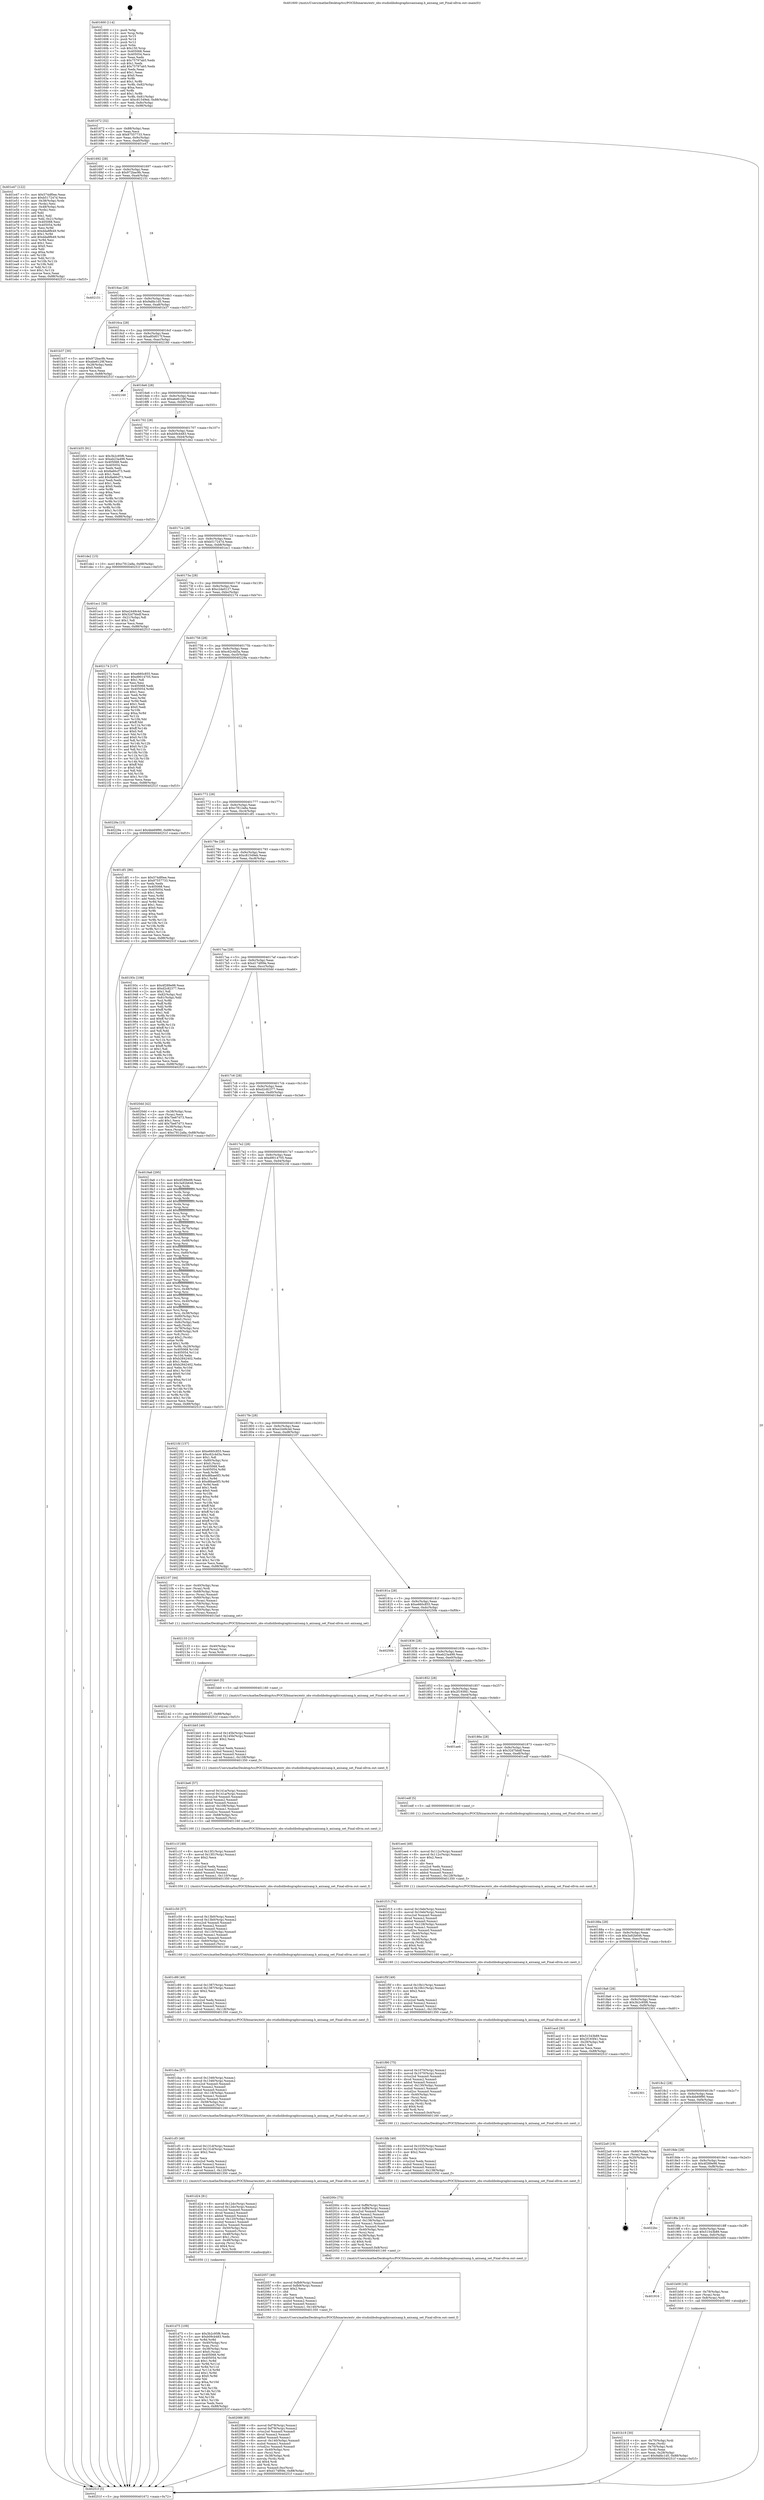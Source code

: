 digraph "0x401600" {
  label = "0x401600 (/mnt/c/Users/mathe/Desktop/tcc/POCII/binaries/extr_obs-studiolibobsgraphicsaxisang.h_axisang_set_Final-ollvm.out::main(0))"
  labelloc = "t"
  node[shape=record]

  Entry [label="",width=0.3,height=0.3,shape=circle,fillcolor=black,style=filled]
  "0x401672" [label="{
     0x401672 [32]\l
     | [instrs]\l
     &nbsp;&nbsp;0x401672 \<+6\>: mov -0x88(%rbp),%eax\l
     &nbsp;&nbsp;0x401678 \<+2\>: mov %eax,%ecx\l
     &nbsp;&nbsp;0x40167a \<+6\>: sub $0x87557733,%ecx\l
     &nbsp;&nbsp;0x401680 \<+6\>: mov %eax,-0x9c(%rbp)\l
     &nbsp;&nbsp;0x401686 \<+6\>: mov %ecx,-0xa0(%rbp)\l
     &nbsp;&nbsp;0x40168c \<+6\>: je 0000000000401e47 \<main+0x847\>\l
  }"]
  "0x401e47" [label="{
     0x401e47 [122]\l
     | [instrs]\l
     &nbsp;&nbsp;0x401e47 \<+5\>: mov $0x574df0ee,%eax\l
     &nbsp;&nbsp;0x401e4c \<+5\>: mov $0xb517247d,%ecx\l
     &nbsp;&nbsp;0x401e51 \<+4\>: mov -0x38(%rbp),%rdx\l
     &nbsp;&nbsp;0x401e55 \<+2\>: mov (%rdx),%esi\l
     &nbsp;&nbsp;0x401e57 \<+4\>: mov -0x48(%rbp),%rdx\l
     &nbsp;&nbsp;0x401e5b \<+2\>: cmp (%rdx),%esi\l
     &nbsp;&nbsp;0x401e5d \<+4\>: setl %dil\l
     &nbsp;&nbsp;0x401e61 \<+4\>: and $0x1,%dil\l
     &nbsp;&nbsp;0x401e65 \<+4\>: mov %dil,-0x21(%rbp)\l
     &nbsp;&nbsp;0x401e69 \<+7\>: mov 0x405068,%esi\l
     &nbsp;&nbsp;0x401e70 \<+8\>: mov 0x405054,%r8d\l
     &nbsp;&nbsp;0x401e78 \<+3\>: mov %esi,%r9d\l
     &nbsp;&nbsp;0x401e7b \<+7\>: sub $0xdda8fb49,%r9d\l
     &nbsp;&nbsp;0x401e82 \<+4\>: sub $0x1,%r9d\l
     &nbsp;&nbsp;0x401e86 \<+7\>: add $0xdda8fb49,%r9d\l
     &nbsp;&nbsp;0x401e8d \<+4\>: imul %r9d,%esi\l
     &nbsp;&nbsp;0x401e91 \<+3\>: and $0x1,%esi\l
     &nbsp;&nbsp;0x401e94 \<+3\>: cmp $0x0,%esi\l
     &nbsp;&nbsp;0x401e97 \<+4\>: sete %dil\l
     &nbsp;&nbsp;0x401e9b \<+4\>: cmp $0xa,%r8d\l
     &nbsp;&nbsp;0x401e9f \<+4\>: setl %r10b\l
     &nbsp;&nbsp;0x401ea3 \<+3\>: mov %dil,%r11b\l
     &nbsp;&nbsp;0x401ea6 \<+3\>: and %r10b,%r11b\l
     &nbsp;&nbsp;0x401ea9 \<+3\>: xor %r10b,%dil\l
     &nbsp;&nbsp;0x401eac \<+3\>: or %dil,%r11b\l
     &nbsp;&nbsp;0x401eaf \<+4\>: test $0x1,%r11b\l
     &nbsp;&nbsp;0x401eb3 \<+3\>: cmovne %ecx,%eax\l
     &nbsp;&nbsp;0x401eb6 \<+6\>: mov %eax,-0x88(%rbp)\l
     &nbsp;&nbsp;0x401ebc \<+5\>: jmp 000000000040251f \<main+0xf1f\>\l
  }"]
  "0x401692" [label="{
     0x401692 [28]\l
     | [instrs]\l
     &nbsp;&nbsp;0x401692 \<+5\>: jmp 0000000000401697 \<main+0x97\>\l
     &nbsp;&nbsp;0x401697 \<+6\>: mov -0x9c(%rbp),%eax\l
     &nbsp;&nbsp;0x40169d \<+5\>: sub $0x972bac9b,%eax\l
     &nbsp;&nbsp;0x4016a2 \<+6\>: mov %eax,-0xa4(%rbp)\l
     &nbsp;&nbsp;0x4016a8 \<+6\>: je 0000000000402151 \<main+0xb51\>\l
  }"]
  Exit [label="",width=0.3,height=0.3,shape=circle,fillcolor=black,style=filled,peripheries=2]
  "0x402151" [label="{
     0x402151\l
  }", style=dashed]
  "0x4016ae" [label="{
     0x4016ae [28]\l
     | [instrs]\l
     &nbsp;&nbsp;0x4016ae \<+5\>: jmp 00000000004016b3 \<main+0xb3\>\l
     &nbsp;&nbsp;0x4016b3 \<+6\>: mov -0x9c(%rbp),%eax\l
     &nbsp;&nbsp;0x4016b9 \<+5\>: sub $0x9afdc1d5,%eax\l
     &nbsp;&nbsp;0x4016be \<+6\>: mov %eax,-0xa8(%rbp)\l
     &nbsp;&nbsp;0x4016c4 \<+6\>: je 0000000000401b37 \<main+0x537\>\l
  }"]
  "0x402142" [label="{
     0x402142 [15]\l
     | [instrs]\l
     &nbsp;&nbsp;0x402142 \<+10\>: movl $0xc2de0127,-0x88(%rbp)\l
     &nbsp;&nbsp;0x40214c \<+5\>: jmp 000000000040251f \<main+0xf1f\>\l
  }"]
  "0x401b37" [label="{
     0x401b37 [30]\l
     | [instrs]\l
     &nbsp;&nbsp;0x401b37 \<+5\>: mov $0x972bac9b,%eax\l
     &nbsp;&nbsp;0x401b3c \<+5\>: mov $0xabe6129f,%ecx\l
     &nbsp;&nbsp;0x401b41 \<+3\>: mov -0x28(%rbp),%edx\l
     &nbsp;&nbsp;0x401b44 \<+3\>: cmp $0x0,%edx\l
     &nbsp;&nbsp;0x401b47 \<+3\>: cmove %ecx,%eax\l
     &nbsp;&nbsp;0x401b4a \<+6\>: mov %eax,-0x88(%rbp)\l
     &nbsp;&nbsp;0x401b50 \<+5\>: jmp 000000000040251f \<main+0xf1f\>\l
  }"]
  "0x4016ca" [label="{
     0x4016ca [28]\l
     | [instrs]\l
     &nbsp;&nbsp;0x4016ca \<+5\>: jmp 00000000004016cf \<main+0xcf\>\l
     &nbsp;&nbsp;0x4016cf \<+6\>: mov -0x9c(%rbp),%eax\l
     &nbsp;&nbsp;0x4016d5 \<+5\>: sub $0xa85d017f,%eax\l
     &nbsp;&nbsp;0x4016da \<+6\>: mov %eax,-0xac(%rbp)\l
     &nbsp;&nbsp;0x4016e0 \<+6\>: je 0000000000402160 \<main+0xb60\>\l
  }"]
  "0x402133" [label="{
     0x402133 [15]\l
     | [instrs]\l
     &nbsp;&nbsp;0x402133 \<+4\>: mov -0x40(%rbp),%rax\l
     &nbsp;&nbsp;0x402137 \<+3\>: mov (%rax),%rax\l
     &nbsp;&nbsp;0x40213a \<+3\>: mov %rax,%rdi\l
     &nbsp;&nbsp;0x40213d \<+5\>: call 0000000000401030 \<free@plt\>\l
     | [calls]\l
     &nbsp;&nbsp;0x401030 \{1\} (unknown)\l
  }"]
  "0x402160" [label="{
     0x402160\l
  }", style=dashed]
  "0x4016e6" [label="{
     0x4016e6 [28]\l
     | [instrs]\l
     &nbsp;&nbsp;0x4016e6 \<+5\>: jmp 00000000004016eb \<main+0xeb\>\l
     &nbsp;&nbsp;0x4016eb \<+6\>: mov -0x9c(%rbp),%eax\l
     &nbsp;&nbsp;0x4016f1 \<+5\>: sub $0xabe6129f,%eax\l
     &nbsp;&nbsp;0x4016f6 \<+6\>: mov %eax,-0xb0(%rbp)\l
     &nbsp;&nbsp;0x4016fc \<+6\>: je 0000000000401b55 \<main+0x555\>\l
  }"]
  "0x402088" [label="{
     0x402088 [85]\l
     | [instrs]\l
     &nbsp;&nbsp;0x402088 \<+8\>: movsd 0xf78(%rip),%xmm1\l
     &nbsp;&nbsp;0x402090 \<+8\>: movsd 0xf78(%rip),%xmm2\l
     &nbsp;&nbsp;0x402098 \<+4\>: cvtss2sd %xmm0,%xmm0\l
     &nbsp;&nbsp;0x40209c \<+4\>: divsd %xmm2,%xmm0\l
     &nbsp;&nbsp;0x4020a0 \<+4\>: addsd %xmm0,%xmm1\l
     &nbsp;&nbsp;0x4020a4 \<+8\>: movsd -0x140(%rbp),%xmm0\l
     &nbsp;&nbsp;0x4020ac \<+4\>: mulsd %xmm1,%xmm0\l
     &nbsp;&nbsp;0x4020b0 \<+4\>: cvtsd2ss %xmm0,%xmm0\l
     &nbsp;&nbsp;0x4020b4 \<+4\>: mov -0x40(%rbp),%rsi\l
     &nbsp;&nbsp;0x4020b8 \<+3\>: mov (%rsi),%rsi\l
     &nbsp;&nbsp;0x4020bb \<+4\>: mov -0x38(%rbp),%rdi\l
     &nbsp;&nbsp;0x4020bf \<+3\>: movslq (%rdi),%rdi\l
     &nbsp;&nbsp;0x4020c2 \<+4\>: shl $0x4,%rdi\l
     &nbsp;&nbsp;0x4020c6 \<+3\>: add %rdi,%rsi\l
     &nbsp;&nbsp;0x4020c9 \<+5\>: movss %xmm0,0xc(%rsi)\l
     &nbsp;&nbsp;0x4020ce \<+10\>: movl $0xd174f09e,-0x88(%rbp)\l
     &nbsp;&nbsp;0x4020d8 \<+5\>: jmp 000000000040251f \<main+0xf1f\>\l
  }"]
  "0x401b55" [label="{
     0x401b55 [91]\l
     | [instrs]\l
     &nbsp;&nbsp;0x401b55 \<+5\>: mov $0x3b2c95f6,%eax\l
     &nbsp;&nbsp;0x401b5a \<+5\>: mov $0xeb23a499,%ecx\l
     &nbsp;&nbsp;0x401b5f \<+7\>: mov 0x405068,%edx\l
     &nbsp;&nbsp;0x401b66 \<+7\>: mov 0x405054,%esi\l
     &nbsp;&nbsp;0x401b6d \<+2\>: mov %edx,%edi\l
     &nbsp;&nbsp;0x401b6f \<+6\>: sub $0x8a66cf73,%edi\l
     &nbsp;&nbsp;0x401b75 \<+3\>: sub $0x1,%edi\l
     &nbsp;&nbsp;0x401b78 \<+6\>: add $0x8a66cf73,%edi\l
     &nbsp;&nbsp;0x401b7e \<+3\>: imul %edi,%edx\l
     &nbsp;&nbsp;0x401b81 \<+3\>: and $0x1,%edx\l
     &nbsp;&nbsp;0x401b84 \<+3\>: cmp $0x0,%edx\l
     &nbsp;&nbsp;0x401b87 \<+4\>: sete %r8b\l
     &nbsp;&nbsp;0x401b8b \<+3\>: cmp $0xa,%esi\l
     &nbsp;&nbsp;0x401b8e \<+4\>: setl %r9b\l
     &nbsp;&nbsp;0x401b92 \<+3\>: mov %r8b,%r10b\l
     &nbsp;&nbsp;0x401b95 \<+3\>: and %r9b,%r10b\l
     &nbsp;&nbsp;0x401b98 \<+3\>: xor %r9b,%r8b\l
     &nbsp;&nbsp;0x401b9b \<+3\>: or %r8b,%r10b\l
     &nbsp;&nbsp;0x401b9e \<+4\>: test $0x1,%r10b\l
     &nbsp;&nbsp;0x401ba2 \<+3\>: cmovne %ecx,%eax\l
     &nbsp;&nbsp;0x401ba5 \<+6\>: mov %eax,-0x88(%rbp)\l
     &nbsp;&nbsp;0x401bab \<+5\>: jmp 000000000040251f \<main+0xf1f\>\l
  }"]
  "0x401702" [label="{
     0x401702 [28]\l
     | [instrs]\l
     &nbsp;&nbsp;0x401702 \<+5\>: jmp 0000000000401707 \<main+0x107\>\l
     &nbsp;&nbsp;0x401707 \<+6\>: mov -0x9c(%rbp),%eax\l
     &nbsp;&nbsp;0x40170d \<+5\>: sub $0xb09cb483,%eax\l
     &nbsp;&nbsp;0x401712 \<+6\>: mov %eax,-0xb4(%rbp)\l
     &nbsp;&nbsp;0x401718 \<+6\>: je 0000000000401de2 \<main+0x7e2\>\l
  }"]
  "0x402057" [label="{
     0x402057 [49]\l
     | [instrs]\l
     &nbsp;&nbsp;0x402057 \<+8\>: movsd 0xfb9(%rip),%xmm0\l
     &nbsp;&nbsp;0x40205f \<+8\>: movsd 0xfb9(%rip),%xmm1\l
     &nbsp;&nbsp;0x402067 \<+5\>: mov $0x2,%ecx\l
     &nbsp;&nbsp;0x40206c \<+1\>: cltd\l
     &nbsp;&nbsp;0x40206d \<+2\>: idiv %ecx\l
     &nbsp;&nbsp;0x40206f \<+4\>: cvtsi2sd %edx,%xmm2\l
     &nbsp;&nbsp;0x402073 \<+4\>: mulsd %xmm2,%xmm1\l
     &nbsp;&nbsp;0x402077 \<+4\>: addsd %xmm0,%xmm1\l
     &nbsp;&nbsp;0x40207b \<+8\>: movsd %xmm1,-0x140(%rbp)\l
     &nbsp;&nbsp;0x402083 \<+5\>: call 0000000000401350 \<next_f\>\l
     | [calls]\l
     &nbsp;&nbsp;0x401350 \{1\} (/mnt/c/Users/mathe/Desktop/tcc/POCII/binaries/extr_obs-studiolibobsgraphicsaxisang.h_axisang_set_Final-ollvm.out::next_f)\l
  }"]
  "0x401de2" [label="{
     0x401de2 [15]\l
     | [instrs]\l
     &nbsp;&nbsp;0x401de2 \<+10\>: movl $0xc7812a8a,-0x88(%rbp)\l
     &nbsp;&nbsp;0x401dec \<+5\>: jmp 000000000040251f \<main+0xf1f\>\l
  }"]
  "0x40171e" [label="{
     0x40171e [28]\l
     | [instrs]\l
     &nbsp;&nbsp;0x40171e \<+5\>: jmp 0000000000401723 \<main+0x123\>\l
     &nbsp;&nbsp;0x401723 \<+6\>: mov -0x9c(%rbp),%eax\l
     &nbsp;&nbsp;0x401729 \<+5\>: sub $0xb517247d,%eax\l
     &nbsp;&nbsp;0x40172e \<+6\>: mov %eax,-0xb8(%rbp)\l
     &nbsp;&nbsp;0x401734 \<+6\>: je 0000000000401ec1 \<main+0x8c1\>\l
  }"]
  "0x40200c" [label="{
     0x40200c [75]\l
     | [instrs]\l
     &nbsp;&nbsp;0x40200c \<+8\>: movsd 0xff4(%rip),%xmm1\l
     &nbsp;&nbsp;0x402014 \<+8\>: movsd 0xff4(%rip),%xmm2\l
     &nbsp;&nbsp;0x40201c \<+4\>: cvtss2sd %xmm0,%xmm0\l
     &nbsp;&nbsp;0x402020 \<+4\>: divsd %xmm2,%xmm0\l
     &nbsp;&nbsp;0x402024 \<+4\>: addsd %xmm0,%xmm1\l
     &nbsp;&nbsp;0x402028 \<+8\>: movsd -0x138(%rbp),%xmm0\l
     &nbsp;&nbsp;0x402030 \<+4\>: mulsd %xmm1,%xmm0\l
     &nbsp;&nbsp;0x402034 \<+4\>: cvtsd2ss %xmm0,%xmm0\l
     &nbsp;&nbsp;0x402038 \<+4\>: mov -0x40(%rbp),%rsi\l
     &nbsp;&nbsp;0x40203c \<+3\>: mov (%rsi),%rsi\l
     &nbsp;&nbsp;0x40203f \<+4\>: mov -0x38(%rbp),%rdi\l
     &nbsp;&nbsp;0x402043 \<+3\>: movslq (%rdi),%rdi\l
     &nbsp;&nbsp;0x402046 \<+4\>: shl $0x4,%rdi\l
     &nbsp;&nbsp;0x40204a \<+3\>: add %rdi,%rsi\l
     &nbsp;&nbsp;0x40204d \<+5\>: movss %xmm0,0x8(%rsi)\l
     &nbsp;&nbsp;0x402052 \<+5\>: call 0000000000401160 \<next_i\>\l
     | [calls]\l
     &nbsp;&nbsp;0x401160 \{1\} (/mnt/c/Users/mathe/Desktop/tcc/POCII/binaries/extr_obs-studiolibobsgraphicsaxisang.h_axisang_set_Final-ollvm.out::next_i)\l
  }"]
  "0x401ec1" [label="{
     0x401ec1 [30]\l
     | [instrs]\l
     &nbsp;&nbsp;0x401ec1 \<+5\>: mov $0xe2449c4d,%eax\l
     &nbsp;&nbsp;0x401ec6 \<+5\>: mov $0x32d7bbdf,%ecx\l
     &nbsp;&nbsp;0x401ecb \<+3\>: mov -0x21(%rbp),%dl\l
     &nbsp;&nbsp;0x401ece \<+3\>: test $0x1,%dl\l
     &nbsp;&nbsp;0x401ed1 \<+3\>: cmovne %ecx,%eax\l
     &nbsp;&nbsp;0x401ed4 \<+6\>: mov %eax,-0x88(%rbp)\l
     &nbsp;&nbsp;0x401eda \<+5\>: jmp 000000000040251f \<main+0xf1f\>\l
  }"]
  "0x40173a" [label="{
     0x40173a [28]\l
     | [instrs]\l
     &nbsp;&nbsp;0x40173a \<+5\>: jmp 000000000040173f \<main+0x13f\>\l
     &nbsp;&nbsp;0x40173f \<+6\>: mov -0x9c(%rbp),%eax\l
     &nbsp;&nbsp;0x401745 \<+5\>: sub $0xc2de0127,%eax\l
     &nbsp;&nbsp;0x40174a \<+6\>: mov %eax,-0xbc(%rbp)\l
     &nbsp;&nbsp;0x401750 \<+6\>: je 0000000000402174 \<main+0xb74\>\l
  }"]
  "0x401fdb" [label="{
     0x401fdb [49]\l
     | [instrs]\l
     &nbsp;&nbsp;0x401fdb \<+8\>: movsd 0x1035(%rip),%xmm0\l
     &nbsp;&nbsp;0x401fe3 \<+8\>: movsd 0x1035(%rip),%xmm1\l
     &nbsp;&nbsp;0x401feb \<+5\>: mov $0x2,%ecx\l
     &nbsp;&nbsp;0x401ff0 \<+1\>: cltd\l
     &nbsp;&nbsp;0x401ff1 \<+2\>: idiv %ecx\l
     &nbsp;&nbsp;0x401ff3 \<+4\>: cvtsi2sd %edx,%xmm2\l
     &nbsp;&nbsp;0x401ff7 \<+4\>: mulsd %xmm2,%xmm1\l
     &nbsp;&nbsp;0x401ffb \<+4\>: addsd %xmm0,%xmm1\l
     &nbsp;&nbsp;0x401fff \<+8\>: movsd %xmm1,-0x138(%rbp)\l
     &nbsp;&nbsp;0x402007 \<+5\>: call 0000000000401350 \<next_f\>\l
     | [calls]\l
     &nbsp;&nbsp;0x401350 \{1\} (/mnt/c/Users/mathe/Desktop/tcc/POCII/binaries/extr_obs-studiolibobsgraphicsaxisang.h_axisang_set_Final-ollvm.out::next_f)\l
  }"]
  "0x402174" [label="{
     0x402174 [137]\l
     | [instrs]\l
     &nbsp;&nbsp;0x402174 \<+5\>: mov $0xe660c855,%eax\l
     &nbsp;&nbsp;0x402179 \<+5\>: mov $0xd9014705,%ecx\l
     &nbsp;&nbsp;0x40217e \<+2\>: mov $0x1,%dl\l
     &nbsp;&nbsp;0x402180 \<+2\>: xor %esi,%esi\l
     &nbsp;&nbsp;0x402182 \<+7\>: mov 0x405068,%edi\l
     &nbsp;&nbsp;0x402189 \<+8\>: mov 0x405054,%r8d\l
     &nbsp;&nbsp;0x402191 \<+3\>: sub $0x1,%esi\l
     &nbsp;&nbsp;0x402194 \<+3\>: mov %edi,%r9d\l
     &nbsp;&nbsp;0x402197 \<+3\>: add %esi,%r9d\l
     &nbsp;&nbsp;0x40219a \<+4\>: imul %r9d,%edi\l
     &nbsp;&nbsp;0x40219e \<+3\>: and $0x1,%edi\l
     &nbsp;&nbsp;0x4021a1 \<+3\>: cmp $0x0,%edi\l
     &nbsp;&nbsp;0x4021a4 \<+4\>: sete %r10b\l
     &nbsp;&nbsp;0x4021a8 \<+4\>: cmp $0xa,%r8d\l
     &nbsp;&nbsp;0x4021ac \<+4\>: setl %r11b\l
     &nbsp;&nbsp;0x4021b0 \<+3\>: mov %r10b,%bl\l
     &nbsp;&nbsp;0x4021b3 \<+3\>: xor $0xff,%bl\l
     &nbsp;&nbsp;0x4021b6 \<+3\>: mov %r11b,%r14b\l
     &nbsp;&nbsp;0x4021b9 \<+4\>: xor $0xff,%r14b\l
     &nbsp;&nbsp;0x4021bd \<+3\>: xor $0x0,%dl\l
     &nbsp;&nbsp;0x4021c0 \<+3\>: mov %bl,%r15b\l
     &nbsp;&nbsp;0x4021c3 \<+4\>: and $0x0,%r15b\l
     &nbsp;&nbsp;0x4021c7 \<+3\>: and %dl,%r10b\l
     &nbsp;&nbsp;0x4021ca \<+3\>: mov %r14b,%r12b\l
     &nbsp;&nbsp;0x4021cd \<+4\>: and $0x0,%r12b\l
     &nbsp;&nbsp;0x4021d1 \<+3\>: and %dl,%r11b\l
     &nbsp;&nbsp;0x4021d4 \<+3\>: or %r10b,%r15b\l
     &nbsp;&nbsp;0x4021d7 \<+3\>: or %r11b,%r12b\l
     &nbsp;&nbsp;0x4021da \<+3\>: xor %r12b,%r15b\l
     &nbsp;&nbsp;0x4021dd \<+3\>: or %r14b,%bl\l
     &nbsp;&nbsp;0x4021e0 \<+3\>: xor $0xff,%bl\l
     &nbsp;&nbsp;0x4021e3 \<+3\>: or $0x0,%dl\l
     &nbsp;&nbsp;0x4021e6 \<+2\>: and %dl,%bl\l
     &nbsp;&nbsp;0x4021e8 \<+3\>: or %bl,%r15b\l
     &nbsp;&nbsp;0x4021eb \<+4\>: test $0x1,%r15b\l
     &nbsp;&nbsp;0x4021ef \<+3\>: cmovne %ecx,%eax\l
     &nbsp;&nbsp;0x4021f2 \<+6\>: mov %eax,-0x88(%rbp)\l
     &nbsp;&nbsp;0x4021f8 \<+5\>: jmp 000000000040251f \<main+0xf1f\>\l
  }"]
  "0x401756" [label="{
     0x401756 [28]\l
     | [instrs]\l
     &nbsp;&nbsp;0x401756 \<+5\>: jmp 000000000040175b \<main+0x15b\>\l
     &nbsp;&nbsp;0x40175b \<+6\>: mov -0x9c(%rbp),%eax\l
     &nbsp;&nbsp;0x401761 \<+5\>: sub $0xc62c4d3a,%eax\l
     &nbsp;&nbsp;0x401766 \<+6\>: mov %eax,-0xc0(%rbp)\l
     &nbsp;&nbsp;0x40176c \<+6\>: je 000000000040229a \<main+0xc9a\>\l
  }"]
  "0x401f90" [label="{
     0x401f90 [75]\l
     | [instrs]\l
     &nbsp;&nbsp;0x401f90 \<+8\>: movsd 0x1070(%rip),%xmm1\l
     &nbsp;&nbsp;0x401f98 \<+8\>: movsd 0x1070(%rip),%xmm2\l
     &nbsp;&nbsp;0x401fa0 \<+4\>: cvtss2sd %xmm0,%xmm0\l
     &nbsp;&nbsp;0x401fa4 \<+4\>: divsd %xmm2,%xmm0\l
     &nbsp;&nbsp;0x401fa8 \<+4\>: addsd %xmm0,%xmm1\l
     &nbsp;&nbsp;0x401fac \<+8\>: movsd -0x130(%rbp),%xmm0\l
     &nbsp;&nbsp;0x401fb4 \<+4\>: mulsd %xmm1,%xmm0\l
     &nbsp;&nbsp;0x401fb8 \<+4\>: cvtsd2ss %xmm0,%xmm0\l
     &nbsp;&nbsp;0x401fbc \<+4\>: mov -0x40(%rbp),%rsi\l
     &nbsp;&nbsp;0x401fc0 \<+3\>: mov (%rsi),%rsi\l
     &nbsp;&nbsp;0x401fc3 \<+4\>: mov -0x38(%rbp),%rdi\l
     &nbsp;&nbsp;0x401fc7 \<+3\>: movslq (%rdi),%rdi\l
     &nbsp;&nbsp;0x401fca \<+4\>: shl $0x4,%rdi\l
     &nbsp;&nbsp;0x401fce \<+3\>: add %rdi,%rsi\l
     &nbsp;&nbsp;0x401fd1 \<+5\>: movss %xmm0,0x4(%rsi)\l
     &nbsp;&nbsp;0x401fd6 \<+5\>: call 0000000000401160 \<next_i\>\l
     | [calls]\l
     &nbsp;&nbsp;0x401160 \{1\} (/mnt/c/Users/mathe/Desktop/tcc/POCII/binaries/extr_obs-studiolibobsgraphicsaxisang.h_axisang_set_Final-ollvm.out::next_i)\l
  }"]
  "0x40229a" [label="{
     0x40229a [15]\l
     | [instrs]\l
     &nbsp;&nbsp;0x40229a \<+10\>: movl $0x4bb69f90,-0x88(%rbp)\l
     &nbsp;&nbsp;0x4022a4 \<+5\>: jmp 000000000040251f \<main+0xf1f\>\l
  }"]
  "0x401772" [label="{
     0x401772 [28]\l
     | [instrs]\l
     &nbsp;&nbsp;0x401772 \<+5\>: jmp 0000000000401777 \<main+0x177\>\l
     &nbsp;&nbsp;0x401777 \<+6\>: mov -0x9c(%rbp),%eax\l
     &nbsp;&nbsp;0x40177d \<+5\>: sub $0xc7812a8a,%eax\l
     &nbsp;&nbsp;0x401782 \<+6\>: mov %eax,-0xc4(%rbp)\l
     &nbsp;&nbsp;0x401788 \<+6\>: je 0000000000401df1 \<main+0x7f1\>\l
  }"]
  "0x401f5f" [label="{
     0x401f5f [49]\l
     | [instrs]\l
     &nbsp;&nbsp;0x401f5f \<+8\>: movsd 0x10b1(%rip),%xmm0\l
     &nbsp;&nbsp;0x401f67 \<+8\>: movsd 0x10b1(%rip),%xmm1\l
     &nbsp;&nbsp;0x401f6f \<+5\>: mov $0x2,%ecx\l
     &nbsp;&nbsp;0x401f74 \<+1\>: cltd\l
     &nbsp;&nbsp;0x401f75 \<+2\>: idiv %ecx\l
     &nbsp;&nbsp;0x401f77 \<+4\>: cvtsi2sd %edx,%xmm2\l
     &nbsp;&nbsp;0x401f7b \<+4\>: mulsd %xmm2,%xmm1\l
     &nbsp;&nbsp;0x401f7f \<+4\>: addsd %xmm0,%xmm1\l
     &nbsp;&nbsp;0x401f83 \<+8\>: movsd %xmm1,-0x130(%rbp)\l
     &nbsp;&nbsp;0x401f8b \<+5\>: call 0000000000401350 \<next_f\>\l
     | [calls]\l
     &nbsp;&nbsp;0x401350 \{1\} (/mnt/c/Users/mathe/Desktop/tcc/POCII/binaries/extr_obs-studiolibobsgraphicsaxisang.h_axisang_set_Final-ollvm.out::next_f)\l
  }"]
  "0x401df1" [label="{
     0x401df1 [86]\l
     | [instrs]\l
     &nbsp;&nbsp;0x401df1 \<+5\>: mov $0x574df0ee,%eax\l
     &nbsp;&nbsp;0x401df6 \<+5\>: mov $0x87557733,%ecx\l
     &nbsp;&nbsp;0x401dfb \<+2\>: xor %edx,%edx\l
     &nbsp;&nbsp;0x401dfd \<+7\>: mov 0x405068,%esi\l
     &nbsp;&nbsp;0x401e04 \<+7\>: mov 0x405054,%edi\l
     &nbsp;&nbsp;0x401e0b \<+3\>: sub $0x1,%edx\l
     &nbsp;&nbsp;0x401e0e \<+3\>: mov %esi,%r8d\l
     &nbsp;&nbsp;0x401e11 \<+3\>: add %edx,%r8d\l
     &nbsp;&nbsp;0x401e14 \<+4\>: imul %r8d,%esi\l
     &nbsp;&nbsp;0x401e18 \<+3\>: and $0x1,%esi\l
     &nbsp;&nbsp;0x401e1b \<+3\>: cmp $0x0,%esi\l
     &nbsp;&nbsp;0x401e1e \<+4\>: sete %r9b\l
     &nbsp;&nbsp;0x401e22 \<+3\>: cmp $0xa,%edi\l
     &nbsp;&nbsp;0x401e25 \<+4\>: setl %r10b\l
     &nbsp;&nbsp;0x401e29 \<+3\>: mov %r9b,%r11b\l
     &nbsp;&nbsp;0x401e2c \<+3\>: and %r10b,%r11b\l
     &nbsp;&nbsp;0x401e2f \<+3\>: xor %r10b,%r9b\l
     &nbsp;&nbsp;0x401e32 \<+3\>: or %r9b,%r11b\l
     &nbsp;&nbsp;0x401e35 \<+4\>: test $0x1,%r11b\l
     &nbsp;&nbsp;0x401e39 \<+3\>: cmovne %ecx,%eax\l
     &nbsp;&nbsp;0x401e3c \<+6\>: mov %eax,-0x88(%rbp)\l
     &nbsp;&nbsp;0x401e42 \<+5\>: jmp 000000000040251f \<main+0xf1f\>\l
  }"]
  "0x40178e" [label="{
     0x40178e [28]\l
     | [instrs]\l
     &nbsp;&nbsp;0x40178e \<+5\>: jmp 0000000000401793 \<main+0x193\>\l
     &nbsp;&nbsp;0x401793 \<+6\>: mov -0x9c(%rbp),%eax\l
     &nbsp;&nbsp;0x401799 \<+5\>: sub $0xc81549eb,%eax\l
     &nbsp;&nbsp;0x40179e \<+6\>: mov %eax,-0xc8(%rbp)\l
     &nbsp;&nbsp;0x4017a4 \<+6\>: je 000000000040193c \<main+0x33c\>\l
  }"]
  "0x401f15" [label="{
     0x401f15 [74]\l
     | [instrs]\l
     &nbsp;&nbsp;0x401f15 \<+8\>: movsd 0x10eb(%rip),%xmm1\l
     &nbsp;&nbsp;0x401f1d \<+8\>: movsd 0x10eb(%rip),%xmm2\l
     &nbsp;&nbsp;0x401f25 \<+4\>: cvtss2sd %xmm0,%xmm0\l
     &nbsp;&nbsp;0x401f29 \<+4\>: divsd %xmm2,%xmm0\l
     &nbsp;&nbsp;0x401f2d \<+4\>: addsd %xmm0,%xmm1\l
     &nbsp;&nbsp;0x401f31 \<+8\>: movsd -0x128(%rbp),%xmm0\l
     &nbsp;&nbsp;0x401f39 \<+4\>: mulsd %xmm1,%xmm0\l
     &nbsp;&nbsp;0x401f3d \<+4\>: cvtsd2ss %xmm0,%xmm0\l
     &nbsp;&nbsp;0x401f41 \<+4\>: mov -0x40(%rbp),%rsi\l
     &nbsp;&nbsp;0x401f45 \<+3\>: mov (%rsi),%rsi\l
     &nbsp;&nbsp;0x401f48 \<+4\>: mov -0x38(%rbp),%rdi\l
     &nbsp;&nbsp;0x401f4c \<+3\>: movslq (%rdi),%rdi\l
     &nbsp;&nbsp;0x401f4f \<+4\>: shl $0x4,%rdi\l
     &nbsp;&nbsp;0x401f53 \<+3\>: add %rdi,%rsi\l
     &nbsp;&nbsp;0x401f56 \<+4\>: movss %xmm0,(%rsi)\l
     &nbsp;&nbsp;0x401f5a \<+5\>: call 0000000000401160 \<next_i\>\l
     | [calls]\l
     &nbsp;&nbsp;0x401160 \{1\} (/mnt/c/Users/mathe/Desktop/tcc/POCII/binaries/extr_obs-studiolibobsgraphicsaxisang.h_axisang_set_Final-ollvm.out::next_i)\l
  }"]
  "0x40193c" [label="{
     0x40193c [106]\l
     | [instrs]\l
     &nbsp;&nbsp;0x40193c \<+5\>: mov $0x4f289e98,%eax\l
     &nbsp;&nbsp;0x401941 \<+5\>: mov $0xd2c82377,%ecx\l
     &nbsp;&nbsp;0x401946 \<+2\>: mov $0x1,%dl\l
     &nbsp;&nbsp;0x401948 \<+7\>: mov -0x82(%rbp),%sil\l
     &nbsp;&nbsp;0x40194f \<+7\>: mov -0x81(%rbp),%dil\l
     &nbsp;&nbsp;0x401956 \<+3\>: mov %sil,%r8b\l
     &nbsp;&nbsp;0x401959 \<+4\>: xor $0xff,%r8b\l
     &nbsp;&nbsp;0x40195d \<+3\>: mov %dil,%r9b\l
     &nbsp;&nbsp;0x401960 \<+4\>: xor $0xff,%r9b\l
     &nbsp;&nbsp;0x401964 \<+3\>: xor $0x1,%dl\l
     &nbsp;&nbsp;0x401967 \<+3\>: mov %r8b,%r10b\l
     &nbsp;&nbsp;0x40196a \<+4\>: and $0xff,%r10b\l
     &nbsp;&nbsp;0x40196e \<+3\>: and %dl,%sil\l
     &nbsp;&nbsp;0x401971 \<+3\>: mov %r9b,%r11b\l
     &nbsp;&nbsp;0x401974 \<+4\>: and $0xff,%r11b\l
     &nbsp;&nbsp;0x401978 \<+3\>: and %dl,%dil\l
     &nbsp;&nbsp;0x40197b \<+3\>: or %sil,%r10b\l
     &nbsp;&nbsp;0x40197e \<+3\>: or %dil,%r11b\l
     &nbsp;&nbsp;0x401981 \<+3\>: xor %r11b,%r10b\l
     &nbsp;&nbsp;0x401984 \<+3\>: or %r9b,%r8b\l
     &nbsp;&nbsp;0x401987 \<+4\>: xor $0xff,%r8b\l
     &nbsp;&nbsp;0x40198b \<+3\>: or $0x1,%dl\l
     &nbsp;&nbsp;0x40198e \<+3\>: and %dl,%r8b\l
     &nbsp;&nbsp;0x401991 \<+3\>: or %r8b,%r10b\l
     &nbsp;&nbsp;0x401994 \<+4\>: test $0x1,%r10b\l
     &nbsp;&nbsp;0x401998 \<+3\>: cmovne %ecx,%eax\l
     &nbsp;&nbsp;0x40199b \<+6\>: mov %eax,-0x88(%rbp)\l
     &nbsp;&nbsp;0x4019a1 \<+5\>: jmp 000000000040251f \<main+0xf1f\>\l
  }"]
  "0x4017aa" [label="{
     0x4017aa [28]\l
     | [instrs]\l
     &nbsp;&nbsp;0x4017aa \<+5\>: jmp 00000000004017af \<main+0x1af\>\l
     &nbsp;&nbsp;0x4017af \<+6\>: mov -0x9c(%rbp),%eax\l
     &nbsp;&nbsp;0x4017b5 \<+5\>: sub $0xd174f09e,%eax\l
     &nbsp;&nbsp;0x4017ba \<+6\>: mov %eax,-0xcc(%rbp)\l
     &nbsp;&nbsp;0x4017c0 \<+6\>: je 00000000004020dd \<main+0xadd\>\l
  }"]
  "0x40251f" [label="{
     0x40251f [5]\l
     | [instrs]\l
     &nbsp;&nbsp;0x40251f \<+5\>: jmp 0000000000401672 \<main+0x72\>\l
  }"]
  "0x401600" [label="{
     0x401600 [114]\l
     | [instrs]\l
     &nbsp;&nbsp;0x401600 \<+1\>: push %rbp\l
     &nbsp;&nbsp;0x401601 \<+3\>: mov %rsp,%rbp\l
     &nbsp;&nbsp;0x401604 \<+2\>: push %r15\l
     &nbsp;&nbsp;0x401606 \<+2\>: push %r14\l
     &nbsp;&nbsp;0x401608 \<+2\>: push %r12\l
     &nbsp;&nbsp;0x40160a \<+1\>: push %rbx\l
     &nbsp;&nbsp;0x40160b \<+7\>: sub $0x150,%rsp\l
     &nbsp;&nbsp;0x401612 \<+7\>: mov 0x405068,%eax\l
     &nbsp;&nbsp;0x401619 \<+7\>: mov 0x405054,%ecx\l
     &nbsp;&nbsp;0x401620 \<+2\>: mov %eax,%edx\l
     &nbsp;&nbsp;0x401622 \<+6\>: sub $0x75797ab5,%edx\l
     &nbsp;&nbsp;0x401628 \<+3\>: sub $0x1,%edx\l
     &nbsp;&nbsp;0x40162b \<+6\>: add $0x75797ab5,%edx\l
     &nbsp;&nbsp;0x401631 \<+3\>: imul %edx,%eax\l
     &nbsp;&nbsp;0x401634 \<+3\>: and $0x1,%eax\l
     &nbsp;&nbsp;0x401637 \<+3\>: cmp $0x0,%eax\l
     &nbsp;&nbsp;0x40163a \<+4\>: sete %r8b\l
     &nbsp;&nbsp;0x40163e \<+4\>: and $0x1,%r8b\l
     &nbsp;&nbsp;0x401642 \<+7\>: mov %r8b,-0x82(%rbp)\l
     &nbsp;&nbsp;0x401649 \<+3\>: cmp $0xa,%ecx\l
     &nbsp;&nbsp;0x40164c \<+4\>: setl %r8b\l
     &nbsp;&nbsp;0x401650 \<+4\>: and $0x1,%r8b\l
     &nbsp;&nbsp;0x401654 \<+7\>: mov %r8b,-0x81(%rbp)\l
     &nbsp;&nbsp;0x40165b \<+10\>: movl $0xc81549eb,-0x88(%rbp)\l
     &nbsp;&nbsp;0x401665 \<+6\>: mov %edi,-0x8c(%rbp)\l
     &nbsp;&nbsp;0x40166b \<+7\>: mov %rsi,-0x98(%rbp)\l
  }"]
  "0x401ee4" [label="{
     0x401ee4 [49]\l
     | [instrs]\l
     &nbsp;&nbsp;0x401ee4 \<+8\>: movsd 0x112c(%rip),%xmm0\l
     &nbsp;&nbsp;0x401eec \<+8\>: movsd 0x112c(%rip),%xmm1\l
     &nbsp;&nbsp;0x401ef4 \<+5\>: mov $0x2,%ecx\l
     &nbsp;&nbsp;0x401ef9 \<+1\>: cltd\l
     &nbsp;&nbsp;0x401efa \<+2\>: idiv %ecx\l
     &nbsp;&nbsp;0x401efc \<+4\>: cvtsi2sd %edx,%xmm2\l
     &nbsp;&nbsp;0x401f00 \<+4\>: mulsd %xmm2,%xmm1\l
     &nbsp;&nbsp;0x401f04 \<+4\>: addsd %xmm0,%xmm1\l
     &nbsp;&nbsp;0x401f08 \<+8\>: movsd %xmm1,-0x128(%rbp)\l
     &nbsp;&nbsp;0x401f10 \<+5\>: call 0000000000401350 \<next_f\>\l
     | [calls]\l
     &nbsp;&nbsp;0x401350 \{1\} (/mnt/c/Users/mathe/Desktop/tcc/POCII/binaries/extr_obs-studiolibobsgraphicsaxisang.h_axisang_set_Final-ollvm.out::next_f)\l
  }"]
  "0x4020dd" [label="{
     0x4020dd [42]\l
     | [instrs]\l
     &nbsp;&nbsp;0x4020dd \<+4\>: mov -0x38(%rbp),%rax\l
     &nbsp;&nbsp;0x4020e1 \<+2\>: mov (%rax),%ecx\l
     &nbsp;&nbsp;0x4020e3 \<+6\>: sub $0x7be67d73,%ecx\l
     &nbsp;&nbsp;0x4020e9 \<+3\>: add $0x1,%ecx\l
     &nbsp;&nbsp;0x4020ec \<+6\>: add $0x7be67d73,%ecx\l
     &nbsp;&nbsp;0x4020f2 \<+4\>: mov -0x38(%rbp),%rax\l
     &nbsp;&nbsp;0x4020f6 \<+2\>: mov %ecx,(%rax)\l
     &nbsp;&nbsp;0x4020f8 \<+10\>: movl $0xc7812a8a,-0x88(%rbp)\l
     &nbsp;&nbsp;0x402102 \<+5\>: jmp 000000000040251f \<main+0xf1f\>\l
  }"]
  "0x4017c6" [label="{
     0x4017c6 [28]\l
     | [instrs]\l
     &nbsp;&nbsp;0x4017c6 \<+5\>: jmp 00000000004017cb \<main+0x1cb\>\l
     &nbsp;&nbsp;0x4017cb \<+6\>: mov -0x9c(%rbp),%eax\l
     &nbsp;&nbsp;0x4017d1 \<+5\>: sub $0xd2c82377,%eax\l
     &nbsp;&nbsp;0x4017d6 \<+6\>: mov %eax,-0xd0(%rbp)\l
     &nbsp;&nbsp;0x4017dc \<+6\>: je 00000000004019a6 \<main+0x3a6\>\l
  }"]
  "0x401d75" [label="{
     0x401d75 [109]\l
     | [instrs]\l
     &nbsp;&nbsp;0x401d75 \<+5\>: mov $0x3b2c95f6,%ecx\l
     &nbsp;&nbsp;0x401d7a \<+5\>: mov $0xb09cb483,%edx\l
     &nbsp;&nbsp;0x401d7f \<+3\>: xor %r8d,%r8d\l
     &nbsp;&nbsp;0x401d82 \<+4\>: mov -0x40(%rbp),%rsi\l
     &nbsp;&nbsp;0x401d86 \<+3\>: mov %rax,(%rsi)\l
     &nbsp;&nbsp;0x401d89 \<+4\>: mov -0x38(%rbp),%rax\l
     &nbsp;&nbsp;0x401d8d \<+6\>: movl $0x0,(%rax)\l
     &nbsp;&nbsp;0x401d93 \<+8\>: mov 0x405068,%r9d\l
     &nbsp;&nbsp;0x401d9b \<+8\>: mov 0x405054,%r10d\l
     &nbsp;&nbsp;0x401da3 \<+4\>: sub $0x1,%r8d\l
     &nbsp;&nbsp;0x401da7 \<+3\>: mov %r9d,%r11d\l
     &nbsp;&nbsp;0x401daa \<+3\>: add %r8d,%r11d\l
     &nbsp;&nbsp;0x401dad \<+4\>: imul %r11d,%r9d\l
     &nbsp;&nbsp;0x401db1 \<+4\>: and $0x1,%r9d\l
     &nbsp;&nbsp;0x401db5 \<+4\>: cmp $0x0,%r9d\l
     &nbsp;&nbsp;0x401db9 \<+3\>: sete %bl\l
     &nbsp;&nbsp;0x401dbc \<+4\>: cmp $0xa,%r10d\l
     &nbsp;&nbsp;0x401dc0 \<+4\>: setl %r14b\l
     &nbsp;&nbsp;0x401dc4 \<+3\>: mov %bl,%r15b\l
     &nbsp;&nbsp;0x401dc7 \<+3\>: and %r14b,%r15b\l
     &nbsp;&nbsp;0x401dca \<+3\>: xor %r14b,%bl\l
     &nbsp;&nbsp;0x401dcd \<+3\>: or %bl,%r15b\l
     &nbsp;&nbsp;0x401dd0 \<+4\>: test $0x1,%r15b\l
     &nbsp;&nbsp;0x401dd4 \<+3\>: cmovne %edx,%ecx\l
     &nbsp;&nbsp;0x401dd7 \<+6\>: mov %ecx,-0x88(%rbp)\l
     &nbsp;&nbsp;0x401ddd \<+5\>: jmp 000000000040251f \<main+0xf1f\>\l
  }"]
  "0x4019a6" [label="{
     0x4019a6 [295]\l
     | [instrs]\l
     &nbsp;&nbsp;0x4019a6 \<+5\>: mov $0x4f289e98,%eax\l
     &nbsp;&nbsp;0x4019ab \<+5\>: mov $0x3a92b646,%ecx\l
     &nbsp;&nbsp;0x4019b0 \<+3\>: mov %rsp,%rdx\l
     &nbsp;&nbsp;0x4019b3 \<+4\>: add $0xfffffffffffffff0,%rdx\l
     &nbsp;&nbsp;0x4019b7 \<+3\>: mov %rdx,%rsp\l
     &nbsp;&nbsp;0x4019ba \<+4\>: mov %rdx,-0x80(%rbp)\l
     &nbsp;&nbsp;0x4019be \<+3\>: mov %rsp,%rdx\l
     &nbsp;&nbsp;0x4019c1 \<+4\>: add $0xfffffffffffffff0,%rdx\l
     &nbsp;&nbsp;0x4019c5 \<+3\>: mov %rdx,%rsp\l
     &nbsp;&nbsp;0x4019c8 \<+3\>: mov %rsp,%rsi\l
     &nbsp;&nbsp;0x4019cb \<+4\>: add $0xfffffffffffffff0,%rsi\l
     &nbsp;&nbsp;0x4019cf \<+3\>: mov %rsi,%rsp\l
     &nbsp;&nbsp;0x4019d2 \<+4\>: mov %rsi,-0x78(%rbp)\l
     &nbsp;&nbsp;0x4019d6 \<+3\>: mov %rsp,%rsi\l
     &nbsp;&nbsp;0x4019d9 \<+4\>: add $0xfffffffffffffff0,%rsi\l
     &nbsp;&nbsp;0x4019dd \<+3\>: mov %rsi,%rsp\l
     &nbsp;&nbsp;0x4019e0 \<+4\>: mov %rsi,-0x70(%rbp)\l
     &nbsp;&nbsp;0x4019e4 \<+3\>: mov %rsp,%rsi\l
     &nbsp;&nbsp;0x4019e7 \<+4\>: add $0xfffffffffffffff0,%rsi\l
     &nbsp;&nbsp;0x4019eb \<+3\>: mov %rsi,%rsp\l
     &nbsp;&nbsp;0x4019ee \<+4\>: mov %rsi,-0x68(%rbp)\l
     &nbsp;&nbsp;0x4019f2 \<+3\>: mov %rsp,%rsi\l
     &nbsp;&nbsp;0x4019f5 \<+4\>: add $0xfffffffffffffff0,%rsi\l
     &nbsp;&nbsp;0x4019f9 \<+3\>: mov %rsi,%rsp\l
     &nbsp;&nbsp;0x4019fc \<+4\>: mov %rsi,-0x60(%rbp)\l
     &nbsp;&nbsp;0x401a00 \<+3\>: mov %rsp,%rsi\l
     &nbsp;&nbsp;0x401a03 \<+4\>: add $0xfffffffffffffff0,%rsi\l
     &nbsp;&nbsp;0x401a07 \<+3\>: mov %rsi,%rsp\l
     &nbsp;&nbsp;0x401a0a \<+4\>: mov %rsi,-0x58(%rbp)\l
     &nbsp;&nbsp;0x401a0e \<+3\>: mov %rsp,%rsi\l
     &nbsp;&nbsp;0x401a11 \<+4\>: add $0xfffffffffffffff0,%rsi\l
     &nbsp;&nbsp;0x401a15 \<+3\>: mov %rsi,%rsp\l
     &nbsp;&nbsp;0x401a18 \<+4\>: mov %rsi,-0x50(%rbp)\l
     &nbsp;&nbsp;0x401a1c \<+3\>: mov %rsp,%rsi\l
     &nbsp;&nbsp;0x401a1f \<+4\>: add $0xfffffffffffffff0,%rsi\l
     &nbsp;&nbsp;0x401a23 \<+3\>: mov %rsi,%rsp\l
     &nbsp;&nbsp;0x401a26 \<+4\>: mov %rsi,-0x48(%rbp)\l
     &nbsp;&nbsp;0x401a2a \<+3\>: mov %rsp,%rsi\l
     &nbsp;&nbsp;0x401a2d \<+4\>: add $0xfffffffffffffff0,%rsi\l
     &nbsp;&nbsp;0x401a31 \<+3\>: mov %rsi,%rsp\l
     &nbsp;&nbsp;0x401a34 \<+4\>: mov %rsi,-0x40(%rbp)\l
     &nbsp;&nbsp;0x401a38 \<+3\>: mov %rsp,%rsi\l
     &nbsp;&nbsp;0x401a3b \<+4\>: add $0xfffffffffffffff0,%rsi\l
     &nbsp;&nbsp;0x401a3f \<+3\>: mov %rsi,%rsp\l
     &nbsp;&nbsp;0x401a42 \<+4\>: mov %rsi,-0x38(%rbp)\l
     &nbsp;&nbsp;0x401a46 \<+4\>: mov -0x80(%rbp),%rsi\l
     &nbsp;&nbsp;0x401a4a \<+6\>: movl $0x0,(%rsi)\l
     &nbsp;&nbsp;0x401a50 \<+6\>: mov -0x8c(%rbp),%edi\l
     &nbsp;&nbsp;0x401a56 \<+2\>: mov %edi,(%rdx)\l
     &nbsp;&nbsp;0x401a58 \<+4\>: mov -0x78(%rbp),%rsi\l
     &nbsp;&nbsp;0x401a5c \<+7\>: mov -0x98(%rbp),%r8\l
     &nbsp;&nbsp;0x401a63 \<+3\>: mov %r8,(%rsi)\l
     &nbsp;&nbsp;0x401a66 \<+3\>: cmpl $0x2,(%rdx)\l
     &nbsp;&nbsp;0x401a69 \<+4\>: setne %r9b\l
     &nbsp;&nbsp;0x401a6d \<+4\>: and $0x1,%r9b\l
     &nbsp;&nbsp;0x401a71 \<+4\>: mov %r9b,-0x29(%rbp)\l
     &nbsp;&nbsp;0x401a75 \<+8\>: mov 0x405068,%r10d\l
     &nbsp;&nbsp;0x401a7d \<+8\>: mov 0x405054,%r11d\l
     &nbsp;&nbsp;0x401a85 \<+3\>: mov %r10d,%ebx\l
     &nbsp;&nbsp;0x401a88 \<+6\>: sub $0xb2842402,%ebx\l
     &nbsp;&nbsp;0x401a8e \<+3\>: sub $0x1,%ebx\l
     &nbsp;&nbsp;0x401a91 \<+6\>: add $0xb2842402,%ebx\l
     &nbsp;&nbsp;0x401a97 \<+4\>: imul %ebx,%r10d\l
     &nbsp;&nbsp;0x401a9b \<+4\>: and $0x1,%r10d\l
     &nbsp;&nbsp;0x401a9f \<+4\>: cmp $0x0,%r10d\l
     &nbsp;&nbsp;0x401aa3 \<+4\>: sete %r9b\l
     &nbsp;&nbsp;0x401aa7 \<+4\>: cmp $0xa,%r11d\l
     &nbsp;&nbsp;0x401aab \<+4\>: setl %r14b\l
     &nbsp;&nbsp;0x401aaf \<+3\>: mov %r9b,%r15b\l
     &nbsp;&nbsp;0x401ab2 \<+3\>: and %r14b,%r15b\l
     &nbsp;&nbsp;0x401ab5 \<+3\>: xor %r14b,%r9b\l
     &nbsp;&nbsp;0x401ab8 \<+3\>: or %r9b,%r15b\l
     &nbsp;&nbsp;0x401abb \<+4\>: test $0x1,%r15b\l
     &nbsp;&nbsp;0x401abf \<+3\>: cmovne %ecx,%eax\l
     &nbsp;&nbsp;0x401ac2 \<+6\>: mov %eax,-0x88(%rbp)\l
     &nbsp;&nbsp;0x401ac8 \<+5\>: jmp 000000000040251f \<main+0xf1f\>\l
  }"]
  "0x4017e2" [label="{
     0x4017e2 [28]\l
     | [instrs]\l
     &nbsp;&nbsp;0x4017e2 \<+5\>: jmp 00000000004017e7 \<main+0x1e7\>\l
     &nbsp;&nbsp;0x4017e7 \<+6\>: mov -0x9c(%rbp),%eax\l
     &nbsp;&nbsp;0x4017ed \<+5\>: sub $0xd9014705,%eax\l
     &nbsp;&nbsp;0x4017f2 \<+6\>: mov %eax,-0xd4(%rbp)\l
     &nbsp;&nbsp;0x4017f8 \<+6\>: je 00000000004021fd \<main+0xbfd\>\l
  }"]
  "0x401d24" [label="{
     0x401d24 [81]\l
     | [instrs]\l
     &nbsp;&nbsp;0x401d24 \<+8\>: movsd 0x12dc(%rip),%xmm1\l
     &nbsp;&nbsp;0x401d2c \<+8\>: movsd 0x12dc(%rip),%xmm2\l
     &nbsp;&nbsp;0x401d34 \<+4\>: cvtss2sd %xmm0,%xmm0\l
     &nbsp;&nbsp;0x401d38 \<+4\>: divsd %xmm2,%xmm0\l
     &nbsp;&nbsp;0x401d3c \<+4\>: addsd %xmm0,%xmm1\l
     &nbsp;&nbsp;0x401d40 \<+8\>: movsd -0x120(%rbp),%xmm0\l
     &nbsp;&nbsp;0x401d48 \<+4\>: mulsd %xmm1,%xmm0\l
     &nbsp;&nbsp;0x401d4c \<+4\>: cvtsd2ss %xmm0,%xmm0\l
     &nbsp;&nbsp;0x401d50 \<+4\>: mov -0x50(%rbp),%rsi\l
     &nbsp;&nbsp;0x401d54 \<+4\>: movss %xmm0,(%rsi)\l
     &nbsp;&nbsp;0x401d58 \<+4\>: mov -0x48(%rbp),%rsi\l
     &nbsp;&nbsp;0x401d5c \<+6\>: movl $0x1,(%rsi)\l
     &nbsp;&nbsp;0x401d62 \<+4\>: mov -0x48(%rbp),%rsi\l
     &nbsp;&nbsp;0x401d66 \<+3\>: movslq (%rsi),%rsi\l
     &nbsp;&nbsp;0x401d69 \<+4\>: shl $0x4,%rsi\l
     &nbsp;&nbsp;0x401d6d \<+3\>: mov %rsi,%rdi\l
     &nbsp;&nbsp;0x401d70 \<+5\>: call 0000000000401050 \<malloc@plt\>\l
     | [calls]\l
     &nbsp;&nbsp;0x401050 \{1\} (unknown)\l
  }"]
  "0x401cf3" [label="{
     0x401cf3 [49]\l
     | [instrs]\l
     &nbsp;&nbsp;0x401cf3 \<+8\>: movsd 0x131d(%rip),%xmm0\l
     &nbsp;&nbsp;0x401cfb \<+8\>: movsd 0x131d(%rip),%xmm1\l
     &nbsp;&nbsp;0x401d03 \<+5\>: mov $0x2,%ecx\l
     &nbsp;&nbsp;0x401d08 \<+1\>: cltd\l
     &nbsp;&nbsp;0x401d09 \<+2\>: idiv %ecx\l
     &nbsp;&nbsp;0x401d0b \<+4\>: cvtsi2sd %edx,%xmm2\l
     &nbsp;&nbsp;0x401d0f \<+4\>: mulsd %xmm2,%xmm1\l
     &nbsp;&nbsp;0x401d13 \<+4\>: addsd %xmm0,%xmm1\l
     &nbsp;&nbsp;0x401d17 \<+8\>: movsd %xmm1,-0x120(%rbp)\l
     &nbsp;&nbsp;0x401d1f \<+5\>: call 0000000000401350 \<next_f\>\l
     | [calls]\l
     &nbsp;&nbsp;0x401350 \{1\} (/mnt/c/Users/mathe/Desktop/tcc/POCII/binaries/extr_obs-studiolibobsgraphicsaxisang.h_axisang_set_Final-ollvm.out::next_f)\l
  }"]
  "0x4021fd" [label="{
     0x4021fd [157]\l
     | [instrs]\l
     &nbsp;&nbsp;0x4021fd \<+5\>: mov $0xe660c855,%eax\l
     &nbsp;&nbsp;0x402202 \<+5\>: mov $0xc62c4d3a,%ecx\l
     &nbsp;&nbsp;0x402207 \<+2\>: mov $0x1,%dl\l
     &nbsp;&nbsp;0x402209 \<+4\>: mov -0x80(%rbp),%rsi\l
     &nbsp;&nbsp;0x40220d \<+6\>: movl $0x0,(%rsi)\l
     &nbsp;&nbsp;0x402213 \<+7\>: mov 0x405068,%edi\l
     &nbsp;&nbsp;0x40221a \<+8\>: mov 0x405054,%r8d\l
     &nbsp;&nbsp;0x402222 \<+3\>: mov %edi,%r9d\l
     &nbsp;&nbsp;0x402225 \<+7\>: add $0xd6bae0f3,%r9d\l
     &nbsp;&nbsp;0x40222c \<+4\>: sub $0x1,%r9d\l
     &nbsp;&nbsp;0x402230 \<+7\>: sub $0xd6bae0f3,%r9d\l
     &nbsp;&nbsp;0x402237 \<+4\>: imul %r9d,%edi\l
     &nbsp;&nbsp;0x40223b \<+3\>: and $0x1,%edi\l
     &nbsp;&nbsp;0x40223e \<+3\>: cmp $0x0,%edi\l
     &nbsp;&nbsp;0x402241 \<+4\>: sete %r10b\l
     &nbsp;&nbsp;0x402245 \<+4\>: cmp $0xa,%r8d\l
     &nbsp;&nbsp;0x402249 \<+4\>: setl %r11b\l
     &nbsp;&nbsp;0x40224d \<+3\>: mov %r10b,%bl\l
     &nbsp;&nbsp;0x402250 \<+3\>: xor $0xff,%bl\l
     &nbsp;&nbsp;0x402253 \<+3\>: mov %r11b,%r14b\l
     &nbsp;&nbsp;0x402256 \<+4\>: xor $0xff,%r14b\l
     &nbsp;&nbsp;0x40225a \<+3\>: xor $0x1,%dl\l
     &nbsp;&nbsp;0x40225d \<+3\>: mov %bl,%r15b\l
     &nbsp;&nbsp;0x402260 \<+4\>: and $0xff,%r15b\l
     &nbsp;&nbsp;0x402264 \<+3\>: and %dl,%r10b\l
     &nbsp;&nbsp;0x402267 \<+3\>: mov %r14b,%r12b\l
     &nbsp;&nbsp;0x40226a \<+4\>: and $0xff,%r12b\l
     &nbsp;&nbsp;0x40226e \<+3\>: and %dl,%r11b\l
     &nbsp;&nbsp;0x402271 \<+3\>: or %r10b,%r15b\l
     &nbsp;&nbsp;0x402274 \<+3\>: or %r11b,%r12b\l
     &nbsp;&nbsp;0x402277 \<+3\>: xor %r12b,%r15b\l
     &nbsp;&nbsp;0x40227a \<+3\>: or %r14b,%bl\l
     &nbsp;&nbsp;0x40227d \<+3\>: xor $0xff,%bl\l
     &nbsp;&nbsp;0x402280 \<+3\>: or $0x1,%dl\l
     &nbsp;&nbsp;0x402283 \<+2\>: and %dl,%bl\l
     &nbsp;&nbsp;0x402285 \<+3\>: or %bl,%r15b\l
     &nbsp;&nbsp;0x402288 \<+4\>: test $0x1,%r15b\l
     &nbsp;&nbsp;0x40228c \<+3\>: cmovne %ecx,%eax\l
     &nbsp;&nbsp;0x40228f \<+6\>: mov %eax,-0x88(%rbp)\l
     &nbsp;&nbsp;0x402295 \<+5\>: jmp 000000000040251f \<main+0xf1f\>\l
  }"]
  "0x4017fe" [label="{
     0x4017fe [28]\l
     | [instrs]\l
     &nbsp;&nbsp;0x4017fe \<+5\>: jmp 0000000000401803 \<main+0x203\>\l
     &nbsp;&nbsp;0x401803 \<+6\>: mov -0x9c(%rbp),%eax\l
     &nbsp;&nbsp;0x401809 \<+5\>: sub $0xe2449c4d,%eax\l
     &nbsp;&nbsp;0x40180e \<+6\>: mov %eax,-0xd8(%rbp)\l
     &nbsp;&nbsp;0x401814 \<+6\>: je 0000000000402107 \<main+0xb07\>\l
  }"]
  "0x401cba" [label="{
     0x401cba [57]\l
     | [instrs]\l
     &nbsp;&nbsp;0x401cba \<+8\>: movsd 0x1346(%rip),%xmm1\l
     &nbsp;&nbsp;0x401cc2 \<+8\>: movsd 0x1346(%rip),%xmm2\l
     &nbsp;&nbsp;0x401cca \<+4\>: cvtss2sd %xmm0,%xmm0\l
     &nbsp;&nbsp;0x401cce \<+4\>: divsd %xmm2,%xmm0\l
     &nbsp;&nbsp;0x401cd2 \<+4\>: addsd %xmm0,%xmm1\l
     &nbsp;&nbsp;0x401cd6 \<+8\>: movsd -0x118(%rbp),%xmm0\l
     &nbsp;&nbsp;0x401cde \<+4\>: mulsd %xmm1,%xmm0\l
     &nbsp;&nbsp;0x401ce2 \<+4\>: cvtsd2ss %xmm0,%xmm0\l
     &nbsp;&nbsp;0x401ce6 \<+4\>: mov -0x58(%rbp),%rsi\l
     &nbsp;&nbsp;0x401cea \<+4\>: movss %xmm0,(%rsi)\l
     &nbsp;&nbsp;0x401cee \<+5\>: call 0000000000401160 \<next_i\>\l
     | [calls]\l
     &nbsp;&nbsp;0x401160 \{1\} (/mnt/c/Users/mathe/Desktop/tcc/POCII/binaries/extr_obs-studiolibobsgraphicsaxisang.h_axisang_set_Final-ollvm.out::next_i)\l
  }"]
  "0x402107" [label="{
     0x402107 [44]\l
     | [instrs]\l
     &nbsp;&nbsp;0x402107 \<+4\>: mov -0x40(%rbp),%rax\l
     &nbsp;&nbsp;0x40210b \<+3\>: mov (%rax),%rdi\l
     &nbsp;&nbsp;0x40210e \<+4\>: mov -0x68(%rbp),%rax\l
     &nbsp;&nbsp;0x402112 \<+4\>: movss (%rax),%xmm0\l
     &nbsp;&nbsp;0x402116 \<+4\>: mov -0x60(%rbp),%rax\l
     &nbsp;&nbsp;0x40211a \<+4\>: movss (%rax),%xmm1\l
     &nbsp;&nbsp;0x40211e \<+4\>: mov -0x58(%rbp),%rax\l
     &nbsp;&nbsp;0x402122 \<+4\>: movss (%rax),%xmm2\l
     &nbsp;&nbsp;0x402126 \<+4\>: mov -0x50(%rbp),%rax\l
     &nbsp;&nbsp;0x40212a \<+4\>: movss (%rax),%xmm3\l
     &nbsp;&nbsp;0x40212e \<+5\>: call 00000000004015a0 \<axisang_set\>\l
     | [calls]\l
     &nbsp;&nbsp;0x4015a0 \{1\} (/mnt/c/Users/mathe/Desktop/tcc/POCII/binaries/extr_obs-studiolibobsgraphicsaxisang.h_axisang_set_Final-ollvm.out::axisang_set)\l
  }"]
  "0x40181a" [label="{
     0x40181a [28]\l
     | [instrs]\l
     &nbsp;&nbsp;0x40181a \<+5\>: jmp 000000000040181f \<main+0x21f\>\l
     &nbsp;&nbsp;0x40181f \<+6\>: mov -0x9c(%rbp),%eax\l
     &nbsp;&nbsp;0x401825 \<+5\>: sub $0xe660c855,%eax\l
     &nbsp;&nbsp;0x40182a \<+6\>: mov %eax,-0xdc(%rbp)\l
     &nbsp;&nbsp;0x401830 \<+6\>: je 000000000040250b \<main+0xf0b\>\l
  }"]
  "0x401c89" [label="{
     0x401c89 [49]\l
     | [instrs]\l
     &nbsp;&nbsp;0x401c89 \<+8\>: movsd 0x1387(%rip),%xmm0\l
     &nbsp;&nbsp;0x401c91 \<+8\>: movsd 0x1387(%rip),%xmm1\l
     &nbsp;&nbsp;0x401c99 \<+5\>: mov $0x2,%ecx\l
     &nbsp;&nbsp;0x401c9e \<+1\>: cltd\l
     &nbsp;&nbsp;0x401c9f \<+2\>: idiv %ecx\l
     &nbsp;&nbsp;0x401ca1 \<+4\>: cvtsi2sd %edx,%xmm2\l
     &nbsp;&nbsp;0x401ca5 \<+4\>: mulsd %xmm2,%xmm1\l
     &nbsp;&nbsp;0x401ca9 \<+4\>: addsd %xmm0,%xmm1\l
     &nbsp;&nbsp;0x401cad \<+8\>: movsd %xmm1,-0x118(%rbp)\l
     &nbsp;&nbsp;0x401cb5 \<+5\>: call 0000000000401350 \<next_f\>\l
     | [calls]\l
     &nbsp;&nbsp;0x401350 \{1\} (/mnt/c/Users/mathe/Desktop/tcc/POCII/binaries/extr_obs-studiolibobsgraphicsaxisang.h_axisang_set_Final-ollvm.out::next_f)\l
  }"]
  "0x40250b" [label="{
     0x40250b\l
  }", style=dashed]
  "0x401836" [label="{
     0x401836 [28]\l
     | [instrs]\l
     &nbsp;&nbsp;0x401836 \<+5\>: jmp 000000000040183b \<main+0x23b\>\l
     &nbsp;&nbsp;0x40183b \<+6\>: mov -0x9c(%rbp),%eax\l
     &nbsp;&nbsp;0x401841 \<+5\>: sub $0xeb23a499,%eax\l
     &nbsp;&nbsp;0x401846 \<+6\>: mov %eax,-0xe0(%rbp)\l
     &nbsp;&nbsp;0x40184c \<+6\>: je 0000000000401bb0 \<main+0x5b0\>\l
  }"]
  "0x401c50" [label="{
     0x401c50 [57]\l
     | [instrs]\l
     &nbsp;&nbsp;0x401c50 \<+8\>: movsd 0x13b0(%rip),%xmm1\l
     &nbsp;&nbsp;0x401c58 \<+8\>: movsd 0x13b0(%rip),%xmm2\l
     &nbsp;&nbsp;0x401c60 \<+4\>: cvtss2sd %xmm0,%xmm0\l
     &nbsp;&nbsp;0x401c64 \<+4\>: divsd %xmm2,%xmm0\l
     &nbsp;&nbsp;0x401c68 \<+4\>: addsd %xmm0,%xmm1\l
     &nbsp;&nbsp;0x401c6c \<+8\>: movsd -0x110(%rbp),%xmm0\l
     &nbsp;&nbsp;0x401c74 \<+4\>: mulsd %xmm1,%xmm0\l
     &nbsp;&nbsp;0x401c78 \<+4\>: cvtsd2ss %xmm0,%xmm0\l
     &nbsp;&nbsp;0x401c7c \<+4\>: mov -0x60(%rbp),%rsi\l
     &nbsp;&nbsp;0x401c80 \<+4\>: movss %xmm0,(%rsi)\l
     &nbsp;&nbsp;0x401c84 \<+5\>: call 0000000000401160 \<next_i\>\l
     | [calls]\l
     &nbsp;&nbsp;0x401160 \{1\} (/mnt/c/Users/mathe/Desktop/tcc/POCII/binaries/extr_obs-studiolibobsgraphicsaxisang.h_axisang_set_Final-ollvm.out::next_i)\l
  }"]
  "0x401bb0" [label="{
     0x401bb0 [5]\l
     | [instrs]\l
     &nbsp;&nbsp;0x401bb0 \<+5\>: call 0000000000401160 \<next_i\>\l
     | [calls]\l
     &nbsp;&nbsp;0x401160 \{1\} (/mnt/c/Users/mathe/Desktop/tcc/POCII/binaries/extr_obs-studiolibobsgraphicsaxisang.h_axisang_set_Final-ollvm.out::next_i)\l
  }"]
  "0x401852" [label="{
     0x401852 [28]\l
     | [instrs]\l
     &nbsp;&nbsp;0x401852 \<+5\>: jmp 0000000000401857 \<main+0x257\>\l
     &nbsp;&nbsp;0x401857 \<+6\>: mov -0x9c(%rbp),%eax\l
     &nbsp;&nbsp;0x40185d \<+5\>: sub $0x2f193f41,%eax\l
     &nbsp;&nbsp;0x401862 \<+6\>: mov %eax,-0xe4(%rbp)\l
     &nbsp;&nbsp;0x401868 \<+6\>: je 0000000000401aeb \<main+0x4eb\>\l
  }"]
  "0x401c1f" [label="{
     0x401c1f [49]\l
     | [instrs]\l
     &nbsp;&nbsp;0x401c1f \<+8\>: movsd 0x13f1(%rip),%xmm0\l
     &nbsp;&nbsp;0x401c27 \<+8\>: movsd 0x13f1(%rip),%xmm1\l
     &nbsp;&nbsp;0x401c2f \<+5\>: mov $0x2,%ecx\l
     &nbsp;&nbsp;0x401c34 \<+1\>: cltd\l
     &nbsp;&nbsp;0x401c35 \<+2\>: idiv %ecx\l
     &nbsp;&nbsp;0x401c37 \<+4\>: cvtsi2sd %edx,%xmm2\l
     &nbsp;&nbsp;0x401c3b \<+4\>: mulsd %xmm2,%xmm1\l
     &nbsp;&nbsp;0x401c3f \<+4\>: addsd %xmm0,%xmm1\l
     &nbsp;&nbsp;0x401c43 \<+8\>: movsd %xmm1,-0x110(%rbp)\l
     &nbsp;&nbsp;0x401c4b \<+5\>: call 0000000000401350 \<next_f\>\l
     | [calls]\l
     &nbsp;&nbsp;0x401350 \{1\} (/mnt/c/Users/mathe/Desktop/tcc/POCII/binaries/extr_obs-studiolibobsgraphicsaxisang.h_axisang_set_Final-ollvm.out::next_f)\l
  }"]
  "0x401aeb" [label="{
     0x401aeb\l
  }", style=dashed]
  "0x40186e" [label="{
     0x40186e [28]\l
     | [instrs]\l
     &nbsp;&nbsp;0x40186e \<+5\>: jmp 0000000000401873 \<main+0x273\>\l
     &nbsp;&nbsp;0x401873 \<+6\>: mov -0x9c(%rbp),%eax\l
     &nbsp;&nbsp;0x401879 \<+5\>: sub $0x32d7bbdf,%eax\l
     &nbsp;&nbsp;0x40187e \<+6\>: mov %eax,-0xe8(%rbp)\l
     &nbsp;&nbsp;0x401884 \<+6\>: je 0000000000401edf \<main+0x8df\>\l
  }"]
  "0x401be6" [label="{
     0x401be6 [57]\l
     | [instrs]\l
     &nbsp;&nbsp;0x401be6 \<+8\>: movsd 0x141a(%rip),%xmm1\l
     &nbsp;&nbsp;0x401bee \<+8\>: movsd 0x141a(%rip),%xmm2\l
     &nbsp;&nbsp;0x401bf6 \<+4\>: cvtss2sd %xmm0,%xmm0\l
     &nbsp;&nbsp;0x401bfa \<+4\>: divsd %xmm2,%xmm0\l
     &nbsp;&nbsp;0x401bfe \<+4\>: addsd %xmm0,%xmm1\l
     &nbsp;&nbsp;0x401c02 \<+8\>: movsd -0x108(%rbp),%xmm0\l
     &nbsp;&nbsp;0x401c0a \<+4\>: mulsd %xmm1,%xmm0\l
     &nbsp;&nbsp;0x401c0e \<+4\>: cvtsd2ss %xmm0,%xmm0\l
     &nbsp;&nbsp;0x401c12 \<+4\>: mov -0x68(%rbp),%rsi\l
     &nbsp;&nbsp;0x401c16 \<+4\>: movss %xmm0,(%rsi)\l
     &nbsp;&nbsp;0x401c1a \<+5\>: call 0000000000401160 \<next_i\>\l
     | [calls]\l
     &nbsp;&nbsp;0x401160 \{1\} (/mnt/c/Users/mathe/Desktop/tcc/POCII/binaries/extr_obs-studiolibobsgraphicsaxisang.h_axisang_set_Final-ollvm.out::next_i)\l
  }"]
  "0x401edf" [label="{
     0x401edf [5]\l
     | [instrs]\l
     &nbsp;&nbsp;0x401edf \<+5\>: call 0000000000401160 \<next_i\>\l
     | [calls]\l
     &nbsp;&nbsp;0x401160 \{1\} (/mnt/c/Users/mathe/Desktop/tcc/POCII/binaries/extr_obs-studiolibobsgraphicsaxisang.h_axisang_set_Final-ollvm.out::next_i)\l
  }"]
  "0x40188a" [label="{
     0x40188a [28]\l
     | [instrs]\l
     &nbsp;&nbsp;0x40188a \<+5\>: jmp 000000000040188f \<main+0x28f\>\l
     &nbsp;&nbsp;0x40188f \<+6\>: mov -0x9c(%rbp),%eax\l
     &nbsp;&nbsp;0x401895 \<+5\>: sub $0x3a92b646,%eax\l
     &nbsp;&nbsp;0x40189a \<+6\>: mov %eax,-0xec(%rbp)\l
     &nbsp;&nbsp;0x4018a0 \<+6\>: je 0000000000401acd \<main+0x4cd\>\l
  }"]
  "0x401bb5" [label="{
     0x401bb5 [49]\l
     | [instrs]\l
     &nbsp;&nbsp;0x401bb5 \<+8\>: movsd 0x145b(%rip),%xmm0\l
     &nbsp;&nbsp;0x401bbd \<+8\>: movsd 0x145b(%rip),%xmm1\l
     &nbsp;&nbsp;0x401bc5 \<+5\>: mov $0x2,%ecx\l
     &nbsp;&nbsp;0x401bca \<+1\>: cltd\l
     &nbsp;&nbsp;0x401bcb \<+2\>: idiv %ecx\l
     &nbsp;&nbsp;0x401bcd \<+4\>: cvtsi2sd %edx,%xmm2\l
     &nbsp;&nbsp;0x401bd1 \<+4\>: mulsd %xmm2,%xmm1\l
     &nbsp;&nbsp;0x401bd5 \<+4\>: addsd %xmm0,%xmm1\l
     &nbsp;&nbsp;0x401bd9 \<+8\>: movsd %xmm1,-0x108(%rbp)\l
     &nbsp;&nbsp;0x401be1 \<+5\>: call 0000000000401350 \<next_f\>\l
     | [calls]\l
     &nbsp;&nbsp;0x401350 \{1\} (/mnt/c/Users/mathe/Desktop/tcc/POCII/binaries/extr_obs-studiolibobsgraphicsaxisang.h_axisang_set_Final-ollvm.out::next_f)\l
  }"]
  "0x401acd" [label="{
     0x401acd [30]\l
     | [instrs]\l
     &nbsp;&nbsp;0x401acd \<+5\>: mov $0x51543b89,%eax\l
     &nbsp;&nbsp;0x401ad2 \<+5\>: mov $0x2f193f41,%ecx\l
     &nbsp;&nbsp;0x401ad7 \<+3\>: mov -0x29(%rbp),%dl\l
     &nbsp;&nbsp;0x401ada \<+3\>: test $0x1,%dl\l
     &nbsp;&nbsp;0x401add \<+3\>: cmovne %ecx,%eax\l
     &nbsp;&nbsp;0x401ae0 \<+6\>: mov %eax,-0x88(%rbp)\l
     &nbsp;&nbsp;0x401ae6 \<+5\>: jmp 000000000040251f \<main+0xf1f\>\l
  }"]
  "0x4018a6" [label="{
     0x4018a6 [28]\l
     | [instrs]\l
     &nbsp;&nbsp;0x4018a6 \<+5\>: jmp 00000000004018ab \<main+0x2ab\>\l
     &nbsp;&nbsp;0x4018ab \<+6\>: mov -0x9c(%rbp),%eax\l
     &nbsp;&nbsp;0x4018b1 \<+5\>: sub $0x3b2c95f6,%eax\l
     &nbsp;&nbsp;0x4018b6 \<+6\>: mov %eax,-0xf0(%rbp)\l
     &nbsp;&nbsp;0x4018bc \<+6\>: je 0000000000402301 \<main+0xd01\>\l
  }"]
  "0x401b19" [label="{
     0x401b19 [30]\l
     | [instrs]\l
     &nbsp;&nbsp;0x401b19 \<+4\>: mov -0x70(%rbp),%rdi\l
     &nbsp;&nbsp;0x401b1d \<+2\>: mov %eax,(%rdi)\l
     &nbsp;&nbsp;0x401b1f \<+4\>: mov -0x70(%rbp),%rdi\l
     &nbsp;&nbsp;0x401b23 \<+2\>: mov (%rdi),%eax\l
     &nbsp;&nbsp;0x401b25 \<+3\>: mov %eax,-0x28(%rbp)\l
     &nbsp;&nbsp;0x401b28 \<+10\>: movl $0x9afdc1d5,-0x88(%rbp)\l
     &nbsp;&nbsp;0x401b32 \<+5\>: jmp 000000000040251f \<main+0xf1f\>\l
  }"]
  "0x402301" [label="{
     0x402301\l
  }", style=dashed]
  "0x4018c2" [label="{
     0x4018c2 [28]\l
     | [instrs]\l
     &nbsp;&nbsp;0x4018c2 \<+5\>: jmp 00000000004018c7 \<main+0x2c7\>\l
     &nbsp;&nbsp;0x4018c7 \<+6\>: mov -0x9c(%rbp),%eax\l
     &nbsp;&nbsp;0x4018cd \<+5\>: sub $0x4bb69f90,%eax\l
     &nbsp;&nbsp;0x4018d2 \<+6\>: mov %eax,-0xf4(%rbp)\l
     &nbsp;&nbsp;0x4018d8 \<+6\>: je 00000000004022a9 \<main+0xca9\>\l
  }"]
  "0x401916" [label="{
     0x401916\l
  }", style=dashed]
  "0x4022a9" [label="{
     0x4022a9 [19]\l
     | [instrs]\l
     &nbsp;&nbsp;0x4022a9 \<+4\>: mov -0x80(%rbp),%rax\l
     &nbsp;&nbsp;0x4022ad \<+2\>: mov (%rax),%eax\l
     &nbsp;&nbsp;0x4022af \<+4\>: lea -0x20(%rbp),%rsp\l
     &nbsp;&nbsp;0x4022b3 \<+1\>: pop %rbx\l
     &nbsp;&nbsp;0x4022b4 \<+2\>: pop %r12\l
     &nbsp;&nbsp;0x4022b6 \<+2\>: pop %r14\l
     &nbsp;&nbsp;0x4022b8 \<+2\>: pop %r15\l
     &nbsp;&nbsp;0x4022ba \<+1\>: pop %rbp\l
     &nbsp;&nbsp;0x4022bb \<+1\>: ret\l
  }"]
  "0x4018de" [label="{
     0x4018de [28]\l
     | [instrs]\l
     &nbsp;&nbsp;0x4018de \<+5\>: jmp 00000000004018e3 \<main+0x2e3\>\l
     &nbsp;&nbsp;0x4018e3 \<+6\>: mov -0x9c(%rbp),%eax\l
     &nbsp;&nbsp;0x4018e9 \<+5\>: sub $0x4f289e98,%eax\l
     &nbsp;&nbsp;0x4018ee \<+6\>: mov %eax,-0xf8(%rbp)\l
     &nbsp;&nbsp;0x4018f4 \<+6\>: je 00000000004022bc \<main+0xcbc\>\l
  }"]
  "0x401b09" [label="{
     0x401b09 [16]\l
     | [instrs]\l
     &nbsp;&nbsp;0x401b09 \<+4\>: mov -0x78(%rbp),%rax\l
     &nbsp;&nbsp;0x401b0d \<+3\>: mov (%rax),%rax\l
     &nbsp;&nbsp;0x401b10 \<+4\>: mov 0x8(%rax),%rdi\l
     &nbsp;&nbsp;0x401b14 \<+5\>: call 0000000000401060 \<atoi@plt\>\l
     | [calls]\l
     &nbsp;&nbsp;0x401060 \{1\} (unknown)\l
  }"]
  "0x4022bc" [label="{
     0x4022bc\l
  }", style=dashed]
  "0x4018fa" [label="{
     0x4018fa [28]\l
     | [instrs]\l
     &nbsp;&nbsp;0x4018fa \<+5\>: jmp 00000000004018ff \<main+0x2ff\>\l
     &nbsp;&nbsp;0x4018ff \<+6\>: mov -0x9c(%rbp),%eax\l
     &nbsp;&nbsp;0x401905 \<+5\>: sub $0x51543b89,%eax\l
     &nbsp;&nbsp;0x40190a \<+6\>: mov %eax,-0xfc(%rbp)\l
     &nbsp;&nbsp;0x401910 \<+6\>: je 0000000000401b09 \<main+0x509\>\l
  }"]
  Entry -> "0x401600" [label=" 1"]
  "0x401672" -> "0x401e47" [label=" 2"]
  "0x401672" -> "0x401692" [label=" 19"]
  "0x4022a9" -> Exit [label=" 1"]
  "0x401692" -> "0x402151" [label=" 0"]
  "0x401692" -> "0x4016ae" [label=" 19"]
  "0x40229a" -> "0x40251f" [label=" 1"]
  "0x4016ae" -> "0x401b37" [label=" 1"]
  "0x4016ae" -> "0x4016ca" [label=" 18"]
  "0x4021fd" -> "0x40251f" [label=" 1"]
  "0x4016ca" -> "0x402160" [label=" 0"]
  "0x4016ca" -> "0x4016e6" [label=" 18"]
  "0x402174" -> "0x40251f" [label=" 1"]
  "0x4016e6" -> "0x401b55" [label=" 1"]
  "0x4016e6" -> "0x401702" [label=" 17"]
  "0x402142" -> "0x40251f" [label=" 1"]
  "0x401702" -> "0x401de2" [label=" 1"]
  "0x401702" -> "0x40171e" [label=" 16"]
  "0x402133" -> "0x402142" [label=" 1"]
  "0x40171e" -> "0x401ec1" [label=" 2"]
  "0x40171e" -> "0x40173a" [label=" 14"]
  "0x402107" -> "0x402133" [label=" 1"]
  "0x40173a" -> "0x402174" [label=" 1"]
  "0x40173a" -> "0x401756" [label=" 13"]
  "0x4020dd" -> "0x40251f" [label=" 1"]
  "0x401756" -> "0x40229a" [label=" 1"]
  "0x401756" -> "0x401772" [label=" 12"]
  "0x402088" -> "0x40251f" [label=" 1"]
  "0x401772" -> "0x401df1" [label=" 2"]
  "0x401772" -> "0x40178e" [label=" 10"]
  "0x402057" -> "0x402088" [label=" 1"]
  "0x40178e" -> "0x40193c" [label=" 1"]
  "0x40178e" -> "0x4017aa" [label=" 9"]
  "0x40193c" -> "0x40251f" [label=" 1"]
  "0x401600" -> "0x401672" [label=" 1"]
  "0x40251f" -> "0x401672" [label=" 20"]
  "0x40200c" -> "0x402057" [label=" 1"]
  "0x4017aa" -> "0x4020dd" [label=" 1"]
  "0x4017aa" -> "0x4017c6" [label=" 8"]
  "0x401fdb" -> "0x40200c" [label=" 1"]
  "0x4017c6" -> "0x4019a6" [label=" 1"]
  "0x4017c6" -> "0x4017e2" [label=" 7"]
  "0x401f90" -> "0x401fdb" [label=" 1"]
  "0x4019a6" -> "0x40251f" [label=" 1"]
  "0x401f5f" -> "0x401f90" [label=" 1"]
  "0x4017e2" -> "0x4021fd" [label=" 1"]
  "0x4017e2" -> "0x4017fe" [label=" 6"]
  "0x401f15" -> "0x401f5f" [label=" 1"]
  "0x4017fe" -> "0x402107" [label=" 1"]
  "0x4017fe" -> "0x40181a" [label=" 5"]
  "0x401ee4" -> "0x401f15" [label=" 1"]
  "0x40181a" -> "0x40250b" [label=" 0"]
  "0x40181a" -> "0x401836" [label=" 5"]
  "0x401edf" -> "0x401ee4" [label=" 1"]
  "0x401836" -> "0x401bb0" [label=" 1"]
  "0x401836" -> "0x401852" [label=" 4"]
  "0x401ec1" -> "0x40251f" [label=" 2"]
  "0x401852" -> "0x401aeb" [label=" 0"]
  "0x401852" -> "0x40186e" [label=" 4"]
  "0x401e47" -> "0x40251f" [label=" 2"]
  "0x40186e" -> "0x401edf" [label=" 1"]
  "0x40186e" -> "0x40188a" [label=" 3"]
  "0x401df1" -> "0x40251f" [label=" 2"]
  "0x40188a" -> "0x401acd" [label=" 1"]
  "0x40188a" -> "0x4018a6" [label=" 2"]
  "0x401acd" -> "0x40251f" [label=" 1"]
  "0x401de2" -> "0x40251f" [label=" 1"]
  "0x4018a6" -> "0x402301" [label=" 0"]
  "0x4018a6" -> "0x4018c2" [label=" 2"]
  "0x401d75" -> "0x40251f" [label=" 1"]
  "0x4018c2" -> "0x4022a9" [label=" 1"]
  "0x4018c2" -> "0x4018de" [label=" 1"]
  "0x401d24" -> "0x401d75" [label=" 1"]
  "0x4018de" -> "0x4022bc" [label=" 0"]
  "0x4018de" -> "0x4018fa" [label=" 1"]
  "0x401cf3" -> "0x401d24" [label=" 1"]
  "0x4018fa" -> "0x401b09" [label=" 1"]
  "0x4018fa" -> "0x401916" [label=" 0"]
  "0x401b09" -> "0x401b19" [label=" 1"]
  "0x401b19" -> "0x40251f" [label=" 1"]
  "0x401b37" -> "0x40251f" [label=" 1"]
  "0x401b55" -> "0x40251f" [label=" 1"]
  "0x401bb0" -> "0x401bb5" [label=" 1"]
  "0x401bb5" -> "0x401be6" [label=" 1"]
  "0x401be6" -> "0x401c1f" [label=" 1"]
  "0x401c1f" -> "0x401c50" [label=" 1"]
  "0x401c50" -> "0x401c89" [label=" 1"]
  "0x401c89" -> "0x401cba" [label=" 1"]
  "0x401cba" -> "0x401cf3" [label=" 1"]
}
